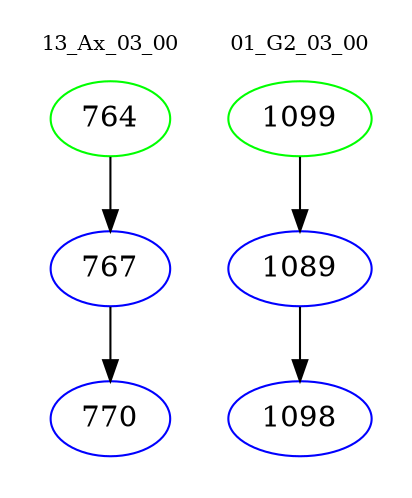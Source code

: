 digraph{
subgraph cluster_0 {
color = white
label = "13_Ax_03_00";
fontsize=10;
T0_764 [label="764", color="green"]
T0_764 -> T0_767 [color="black"]
T0_767 [label="767", color="blue"]
T0_767 -> T0_770 [color="black"]
T0_770 [label="770", color="blue"]
}
subgraph cluster_1 {
color = white
label = "01_G2_03_00";
fontsize=10;
T1_1099 [label="1099", color="green"]
T1_1099 -> T1_1089 [color="black"]
T1_1089 [label="1089", color="blue"]
T1_1089 -> T1_1098 [color="black"]
T1_1098 [label="1098", color="blue"]
}
}
